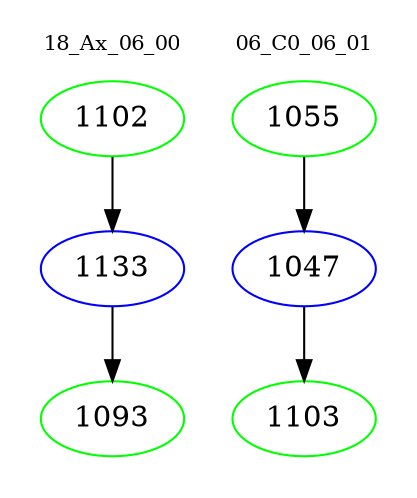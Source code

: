 digraph{
subgraph cluster_0 {
color = white
label = "18_Ax_06_00";
fontsize=10;
T0_1102 [label="1102", color="green"]
T0_1102 -> T0_1133 [color="black"]
T0_1133 [label="1133", color="blue"]
T0_1133 -> T0_1093 [color="black"]
T0_1093 [label="1093", color="green"]
}
subgraph cluster_1 {
color = white
label = "06_C0_06_01";
fontsize=10;
T1_1055 [label="1055", color="green"]
T1_1055 -> T1_1047 [color="black"]
T1_1047 [label="1047", color="blue"]
T1_1047 -> T1_1103 [color="black"]
T1_1103 [label="1103", color="green"]
}
}

